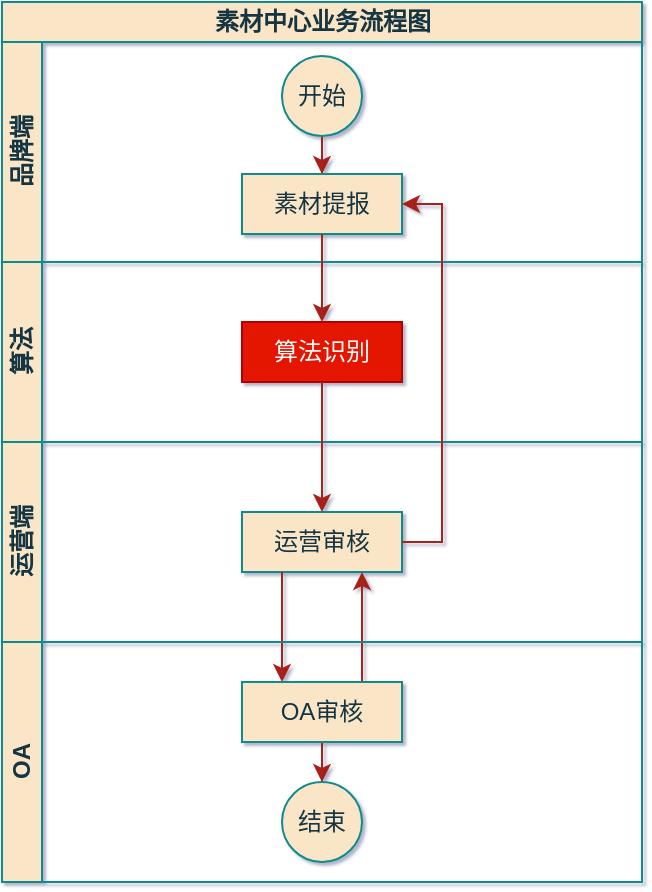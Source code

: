 <mxfile version="20.8.16" type="github">
  <diagram name="Page-1" id="0783ab3e-0a74-02c8-0abd-f7b4e66b4bec">
    <mxGraphModel dx="1084" dy="553" grid="1" gridSize="10" guides="1" tooltips="1" connect="1" arrows="1" fold="1" page="1" pageScale="1" pageWidth="850" pageHeight="1100" background="none" math="0" shadow="1">
      <root>
        <mxCell id="0" />
        <mxCell id="1" parent="0" />
        <mxCell id="s9qr_ybYjkWmf3yp7c4w-47" value="素材中心业务流程图" style="swimlane;childLayout=stackLayout;resizeParent=1;resizeParentMax=0;horizontal=1;startSize=20;horizontalStack=0;html=1;labelBackgroundColor=none;fillColor=#FAE5C7;strokeColor=#0F8B8D;fontColor=#143642;" vertex="1" parent="1">
          <mxGeometry x="150" y="10" width="320" height="440" as="geometry">
            <mxRectangle x="170" y="10" width="150" height="30" as="alternateBounds" />
          </mxGeometry>
        </mxCell>
        <mxCell id="s9qr_ybYjkWmf3yp7c4w-58" value="品牌端" style="swimlane;startSize=20;horizontal=0;html=1;labelBackgroundColor=none;fillColor=#FAE5C7;strokeColor=#0F8B8D;fontColor=#143642;" vertex="1" parent="s9qr_ybYjkWmf3yp7c4w-47">
          <mxGeometry y="20" width="320" height="110" as="geometry" />
        </mxCell>
        <mxCell id="s9qr_ybYjkWmf3yp7c4w-60" style="edgeStyle=orthogonalEdgeStyle;rounded=0;orthogonalLoop=1;jettySize=auto;html=1;exitX=0.5;exitY=1;exitDx=0;exitDy=0;labelBackgroundColor=none;strokeColor=#A8201A;fontColor=default;" edge="1" parent="s9qr_ybYjkWmf3yp7c4w-58" source="s9qr_ybYjkWmf3yp7c4w-52" target="s9qr_ybYjkWmf3yp7c4w-59">
          <mxGeometry relative="1" as="geometry" />
        </mxCell>
        <mxCell id="s9qr_ybYjkWmf3yp7c4w-52" value="开始" style="ellipse;whiteSpace=wrap;html=1;labelBackgroundColor=none;fillColor=#FAE5C7;strokeColor=#0F8B8D;fontColor=#143642;" vertex="1" parent="s9qr_ybYjkWmf3yp7c4w-58">
          <mxGeometry x="140" y="7" width="40" height="40" as="geometry" />
        </mxCell>
        <mxCell id="s9qr_ybYjkWmf3yp7c4w-59" value="素材提报" style="rounded=0;whiteSpace=wrap;html=1;glass=0;sketch=0;labelBackgroundColor=none;fillColor=#FAE5C7;strokeColor=#0F8B8D;fontColor=#143642;" vertex="1" parent="s9qr_ybYjkWmf3yp7c4w-58">
          <mxGeometry x="120" y="66" width="80" height="30" as="geometry" />
        </mxCell>
        <mxCell id="s9qr_ybYjkWmf3yp7c4w-48" value="算法" style="swimlane;startSize=20;horizontal=0;html=1;labelBackgroundColor=none;fillColor=#FAE5C7;strokeColor=#0F8B8D;fontColor=#143642;" vertex="1" parent="s9qr_ybYjkWmf3yp7c4w-47">
          <mxGeometry y="130" width="320" height="90" as="geometry" />
        </mxCell>
        <mxCell id="s9qr_ybYjkWmf3yp7c4w-62" value="算法识别" style="rounded=0;whiteSpace=wrap;html=1;glass=0;sketch=0;labelBackgroundColor=none;fillColor=#e51400;strokeColor=#B20000;fontColor=#ffffff;" vertex="1" parent="s9qr_ybYjkWmf3yp7c4w-48">
          <mxGeometry x="120" y="30" width="80" height="30" as="geometry" />
        </mxCell>
        <mxCell id="s9qr_ybYjkWmf3yp7c4w-49" value="运营端" style="swimlane;startSize=20;horizontal=0;html=1;labelBackgroundColor=none;fillColor=#FAE5C7;strokeColor=#0F8B8D;fontColor=#143642;" vertex="1" parent="s9qr_ybYjkWmf3yp7c4w-47">
          <mxGeometry y="220" width="320" height="100" as="geometry" />
        </mxCell>
        <mxCell id="s9qr_ybYjkWmf3yp7c4w-64" value="运营审核" style="rounded=0;whiteSpace=wrap;html=1;glass=0;sketch=0;labelBackgroundColor=none;fillColor=#FAE5C7;strokeColor=#0F8B8D;fontColor=#143642;" vertex="1" parent="s9qr_ybYjkWmf3yp7c4w-49">
          <mxGeometry x="120" y="35" width="80" height="30" as="geometry" />
        </mxCell>
        <mxCell id="s9qr_ybYjkWmf3yp7c4w-63" style="edgeStyle=orthogonalEdgeStyle;rounded=0;orthogonalLoop=1;jettySize=auto;html=1;exitX=0.5;exitY=1;exitDx=0;exitDy=0;labelBackgroundColor=none;strokeColor=#A8201A;fontColor=default;" edge="1" parent="s9qr_ybYjkWmf3yp7c4w-47" source="s9qr_ybYjkWmf3yp7c4w-59" target="s9qr_ybYjkWmf3yp7c4w-62">
          <mxGeometry relative="1" as="geometry" />
        </mxCell>
        <mxCell id="s9qr_ybYjkWmf3yp7c4w-65" style="edgeStyle=orthogonalEdgeStyle;rounded=0;orthogonalLoop=1;jettySize=auto;html=1;exitX=0.5;exitY=1;exitDx=0;exitDy=0;entryX=0.5;entryY=0;entryDx=0;entryDy=0;labelBackgroundColor=none;strokeColor=#A8201A;fontColor=default;" edge="1" parent="s9qr_ybYjkWmf3yp7c4w-47" source="s9qr_ybYjkWmf3yp7c4w-62" target="s9qr_ybYjkWmf3yp7c4w-64">
          <mxGeometry relative="1" as="geometry" />
        </mxCell>
        <mxCell id="s9qr_ybYjkWmf3yp7c4w-66" style="edgeStyle=orthogonalEdgeStyle;rounded=0;orthogonalLoop=1;jettySize=auto;html=1;exitX=1;exitY=0.5;exitDx=0;exitDy=0;entryX=1;entryY=0.5;entryDx=0;entryDy=0;labelBackgroundColor=none;strokeColor=#A8201A;fontColor=default;" edge="1" parent="s9qr_ybYjkWmf3yp7c4w-47" source="s9qr_ybYjkWmf3yp7c4w-64" target="s9qr_ybYjkWmf3yp7c4w-59">
          <mxGeometry relative="1" as="geometry" />
        </mxCell>
        <mxCell id="s9qr_ybYjkWmf3yp7c4w-68" style="edgeStyle=orthogonalEdgeStyle;rounded=0;orthogonalLoop=1;jettySize=auto;html=1;exitX=0.25;exitY=1;exitDx=0;exitDy=0;entryX=0.25;entryY=0;entryDx=0;entryDy=0;labelBackgroundColor=none;strokeColor=#A8201A;fontColor=default;" edge="1" parent="s9qr_ybYjkWmf3yp7c4w-47" source="s9qr_ybYjkWmf3yp7c4w-64" target="s9qr_ybYjkWmf3yp7c4w-67">
          <mxGeometry relative="1" as="geometry" />
        </mxCell>
        <mxCell id="s9qr_ybYjkWmf3yp7c4w-69" style="edgeStyle=orthogonalEdgeStyle;rounded=0;orthogonalLoop=1;jettySize=auto;html=1;exitX=0.75;exitY=0;exitDx=0;exitDy=0;entryX=0.75;entryY=1;entryDx=0;entryDy=0;labelBackgroundColor=none;strokeColor=#A8201A;fontColor=default;" edge="1" parent="s9qr_ybYjkWmf3yp7c4w-47" source="s9qr_ybYjkWmf3yp7c4w-67" target="s9qr_ybYjkWmf3yp7c4w-64">
          <mxGeometry relative="1" as="geometry" />
        </mxCell>
        <mxCell id="s9qr_ybYjkWmf3yp7c4w-50" value="OA" style="swimlane;startSize=20;horizontal=0;html=1;labelBackgroundColor=none;fillColor=#FAE5C7;strokeColor=#0F8B8D;fontColor=#143642;" vertex="1" parent="s9qr_ybYjkWmf3yp7c4w-47">
          <mxGeometry y="320" width="320" height="120" as="geometry">
            <mxRectangle y="260" width="480" height="110" as="alternateBounds" />
          </mxGeometry>
        </mxCell>
        <mxCell id="s9qr_ybYjkWmf3yp7c4w-79" value="" style="edgeStyle=orthogonalEdgeStyle;rounded=0;orthogonalLoop=1;jettySize=auto;html=1;strokeColor=#A8201A;fontColor=#143642;fillColor=#FAE5C7;" edge="1" parent="s9qr_ybYjkWmf3yp7c4w-50" source="s9qr_ybYjkWmf3yp7c4w-67" target="s9qr_ybYjkWmf3yp7c4w-78">
          <mxGeometry relative="1" as="geometry" />
        </mxCell>
        <mxCell id="s9qr_ybYjkWmf3yp7c4w-67" value="OA审核" style="rounded=0;whiteSpace=wrap;html=1;glass=0;sketch=0;labelBackgroundColor=none;fillColor=#FAE5C7;strokeColor=#0F8B8D;fontColor=#143642;" vertex="1" parent="s9qr_ybYjkWmf3yp7c4w-50">
          <mxGeometry x="120" y="20" width="80" height="30" as="geometry" />
        </mxCell>
        <mxCell id="s9qr_ybYjkWmf3yp7c4w-78" value="结束" style="ellipse;whiteSpace=wrap;html=1;labelBackgroundColor=none;fillColor=#FAE5C7;strokeColor=#0F8B8D;fontColor=#143642;" vertex="1" parent="s9qr_ybYjkWmf3yp7c4w-50">
          <mxGeometry x="140" y="70" width="40" height="40" as="geometry" />
        </mxCell>
      </root>
    </mxGraphModel>
  </diagram>
</mxfile>
